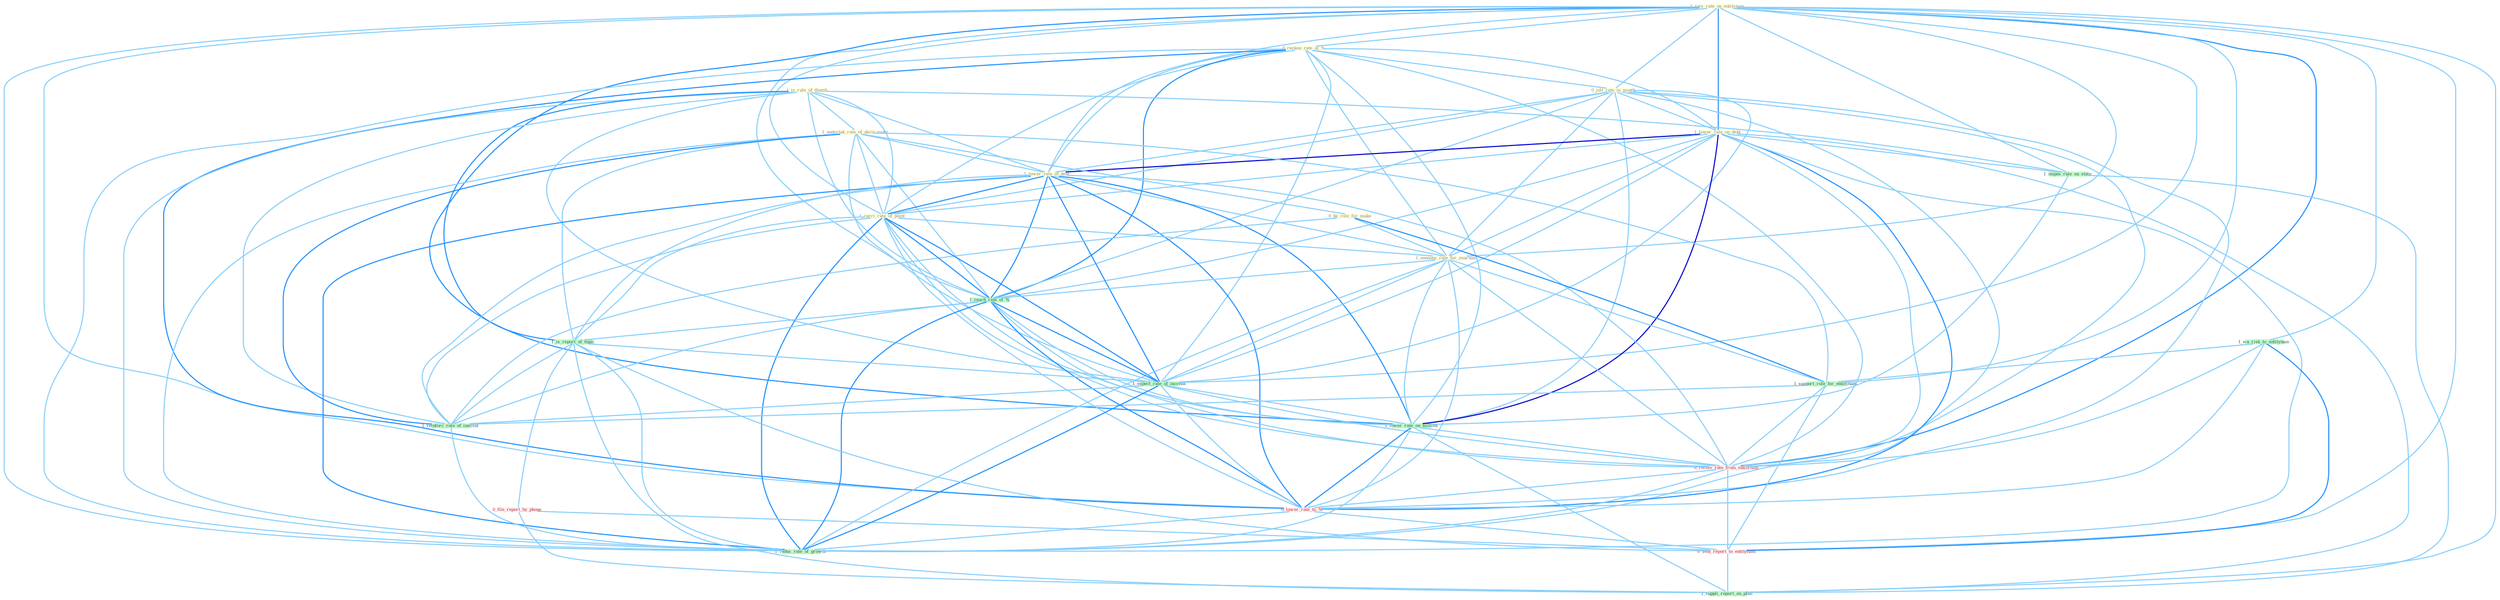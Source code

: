 Graph G{ 
    node
    [shape=polygon,style=filled,width=.5,height=.06,color="#BDFCC9",fixedsize=true,fontsize=4,
    fontcolor="#2f4f4f"];
    {node
    [color="#ffffe0", fontcolor="#8b7d6b"] "1_rais_rate_on_entitynam " "0_reckon_rate_at_% " "0_jolt_rate_in_month " "1_lower_rate_on_debt " "1_is_rule_of_thumb " "1_undertak_role_of_decis-make " "1_lower_rate_of_debt " "0_be_role_for_make " "1_carri_rate_of_point " "1_announc_rate_for_yearnum "}
{node [color="#fff0f5", fontcolor="#b22222"] "0_receiv_rate_from_entitynam " "0_file_report_by_phone " "0_lower_rate_to_% " "0_sent_report_to_entitynam "}
edge [color="#B0E2FF"];

	"1_rais_rate_on_entitynam " -- "0_reckon_rate_at_% " [w="1", color="#87cefa" ];
	"1_rais_rate_on_entitynam " -- "0_jolt_rate_in_month " [w="1", color="#87cefa" ];
	"1_rais_rate_on_entitynam " -- "1_lower_rate_on_debt " [w="2", color="#1e90ff" , len=0.8];
	"1_rais_rate_on_entitynam " -- "1_lower_rate_of_debt " [w="1", color="#87cefa" ];
	"1_rais_rate_on_entitynam " -- "1_carri_rate_of_point " [w="1", color="#87cefa" ];
	"1_rais_rate_on_entitynam " -- "1_announc_rate_for_yearnum " [w="1", color="#87cefa" ];
	"1_rais_rate_on_entitynam " -- "1_wa_risk_to_entitynam " [w="1", color="#87cefa" ];
	"1_rais_rate_on_entitynam " -- "1_impos_rule_on_state " [w="1", color="#87cefa" ];
	"1_rais_rate_on_entitynam " -- "1_support_role_for_entitynam " [w="1", color="#87cefa" ];
	"1_rais_rate_on_entitynam " -- "1_reach_rate_of_% " [w="1", color="#87cefa" ];
	"1_rais_rate_on_entitynam " -- "1_expect_rate_of_increas " [w="1", color="#87cefa" ];
	"1_rais_rate_on_entitynam " -- "1_lower_rate_on_million " [w="2", color="#1e90ff" , len=0.8];
	"1_rais_rate_on_entitynam " -- "0_receiv_rate_from_entitynam " [w="2", color="#1e90ff" , len=0.8];
	"1_rais_rate_on_entitynam " -- "0_lower_rate_to_% " [w="1", color="#87cefa" ];
	"1_rais_rate_on_entitynam " -- "0_sent_report_to_entitynam " [w="1", color="#87cefa" ];
	"1_rais_rate_on_entitynam " -- "1_suppli_report_on_plan " [w="1", color="#87cefa" ];
	"1_rais_rate_on_entitynam " -- "1_reduc_rate_of_growth " [w="1", color="#87cefa" ];
	"0_reckon_rate_at_% " -- "0_jolt_rate_in_month " [w="1", color="#87cefa" ];
	"0_reckon_rate_at_% " -- "1_lower_rate_on_debt " [w="1", color="#87cefa" ];
	"0_reckon_rate_at_% " -- "1_lower_rate_of_debt " [w="1", color="#87cefa" ];
	"0_reckon_rate_at_% " -- "1_carri_rate_of_point " [w="1", color="#87cefa" ];
	"0_reckon_rate_at_% " -- "1_announc_rate_for_yearnum " [w="1", color="#87cefa" ];
	"0_reckon_rate_at_% " -- "1_reach_rate_of_% " [w="2", color="#1e90ff" , len=0.8];
	"0_reckon_rate_at_% " -- "1_expect_rate_of_increas " [w="1", color="#87cefa" ];
	"0_reckon_rate_at_% " -- "1_lower_rate_on_million " [w="1", color="#87cefa" ];
	"0_reckon_rate_at_% " -- "0_receiv_rate_from_entitynam " [w="1", color="#87cefa" ];
	"0_reckon_rate_at_% " -- "0_lower_rate_to_% " [w="2", color="#1e90ff" , len=0.8];
	"0_reckon_rate_at_% " -- "1_reduc_rate_of_growth " [w="1", color="#87cefa" ];
	"0_jolt_rate_in_month " -- "1_lower_rate_on_debt " [w="1", color="#87cefa" ];
	"0_jolt_rate_in_month " -- "1_lower_rate_of_debt " [w="1", color="#87cefa" ];
	"0_jolt_rate_in_month " -- "1_carri_rate_of_point " [w="1", color="#87cefa" ];
	"0_jolt_rate_in_month " -- "1_announc_rate_for_yearnum " [w="1", color="#87cefa" ];
	"0_jolt_rate_in_month " -- "1_reach_rate_of_% " [w="1", color="#87cefa" ];
	"0_jolt_rate_in_month " -- "1_expect_rate_of_increas " [w="1", color="#87cefa" ];
	"0_jolt_rate_in_month " -- "1_lower_rate_on_million " [w="1", color="#87cefa" ];
	"0_jolt_rate_in_month " -- "0_receiv_rate_from_entitynam " [w="1", color="#87cefa" ];
	"0_jolt_rate_in_month " -- "0_lower_rate_to_% " [w="1", color="#87cefa" ];
	"0_jolt_rate_in_month " -- "1_reduc_rate_of_growth " [w="1", color="#87cefa" ];
	"1_lower_rate_on_debt " -- "1_lower_rate_of_debt " [w="3", color="#0000cd" , len=0.6];
	"1_lower_rate_on_debt " -- "1_carri_rate_of_point " [w="1", color="#87cefa" ];
	"1_lower_rate_on_debt " -- "1_announc_rate_for_yearnum " [w="1", color="#87cefa" ];
	"1_lower_rate_on_debt " -- "1_impos_rule_on_state " [w="1", color="#87cefa" ];
	"1_lower_rate_on_debt " -- "1_reach_rate_of_% " [w="1", color="#87cefa" ];
	"1_lower_rate_on_debt " -- "1_expect_rate_of_increas " [w="1", color="#87cefa" ];
	"1_lower_rate_on_debt " -- "1_lower_rate_on_million " [w="3", color="#0000cd" , len=0.6];
	"1_lower_rate_on_debt " -- "0_receiv_rate_from_entitynam " [w="1", color="#87cefa" ];
	"1_lower_rate_on_debt " -- "0_lower_rate_to_% " [w="2", color="#1e90ff" , len=0.8];
	"1_lower_rate_on_debt " -- "1_suppli_report_on_plan " [w="1", color="#87cefa" ];
	"1_lower_rate_on_debt " -- "1_reduc_rate_of_growth " [w="1", color="#87cefa" ];
	"1_is_rule_of_thumb " -- "1_undertak_role_of_decis-make " [w="1", color="#87cefa" ];
	"1_is_rule_of_thumb " -- "1_lower_rate_of_debt " [w="1", color="#87cefa" ];
	"1_is_rule_of_thumb " -- "1_carri_rate_of_point " [w="1", color="#87cefa" ];
	"1_is_rule_of_thumb " -- "1_impos_rule_on_state " [w="1", color="#87cefa" ];
	"1_is_rule_of_thumb " -- "1_reach_rate_of_% " [w="1", color="#87cefa" ];
	"1_is_rule_of_thumb " -- "1_is_report_of_topic " [w="2", color="#1e90ff" , len=0.8];
	"1_is_rule_of_thumb " -- "1_expect_rate_of_increas " [w="1", color="#87cefa" ];
	"1_is_rule_of_thumb " -- "1_reinforc_role_of_institut " [w="1", color="#87cefa" ];
	"1_is_rule_of_thumb " -- "1_reduc_rate_of_growth " [w="1", color="#87cefa" ];
	"1_undertak_role_of_decis-make " -- "1_lower_rate_of_debt " [w="1", color="#87cefa" ];
	"1_undertak_role_of_decis-make " -- "0_be_role_for_make " [w="1", color="#87cefa" ];
	"1_undertak_role_of_decis-make " -- "1_carri_rate_of_point " [w="1", color="#87cefa" ];
	"1_undertak_role_of_decis-make " -- "1_support_role_for_entitynam " [w="1", color="#87cefa" ];
	"1_undertak_role_of_decis-make " -- "1_reach_rate_of_% " [w="1", color="#87cefa" ];
	"1_undertak_role_of_decis-make " -- "1_is_report_of_topic " [w="1", color="#87cefa" ];
	"1_undertak_role_of_decis-make " -- "1_expect_rate_of_increas " [w="1", color="#87cefa" ];
	"1_undertak_role_of_decis-make " -- "1_reinforc_role_of_institut " [w="2", color="#1e90ff" , len=0.8];
	"1_undertak_role_of_decis-make " -- "1_reduc_rate_of_growth " [w="1", color="#87cefa" ];
	"1_lower_rate_of_debt " -- "1_carri_rate_of_point " [w="2", color="#1e90ff" , len=0.8];
	"1_lower_rate_of_debt " -- "1_announc_rate_for_yearnum " [w="1", color="#87cefa" ];
	"1_lower_rate_of_debt " -- "1_reach_rate_of_% " [w="2", color="#1e90ff" , len=0.8];
	"1_lower_rate_of_debt " -- "1_is_report_of_topic " [w="1", color="#87cefa" ];
	"1_lower_rate_of_debt " -- "1_expect_rate_of_increas " [w="2", color="#1e90ff" , len=0.8];
	"1_lower_rate_of_debt " -- "1_reinforc_role_of_institut " [w="1", color="#87cefa" ];
	"1_lower_rate_of_debt " -- "1_lower_rate_on_million " [w="2", color="#1e90ff" , len=0.8];
	"1_lower_rate_of_debt " -- "0_receiv_rate_from_entitynam " [w="1", color="#87cefa" ];
	"1_lower_rate_of_debt " -- "0_lower_rate_to_% " [w="2", color="#1e90ff" , len=0.8];
	"1_lower_rate_of_debt " -- "1_reduc_rate_of_growth " [w="2", color="#1e90ff" , len=0.8];
	"0_be_role_for_make " -- "1_announc_rate_for_yearnum " [w="1", color="#87cefa" ];
	"0_be_role_for_make " -- "1_support_role_for_entitynam " [w="2", color="#1e90ff" , len=0.8];
	"0_be_role_for_make " -- "1_reinforc_role_of_institut " [w="1", color="#87cefa" ];
	"1_carri_rate_of_point " -- "1_announc_rate_for_yearnum " [w="1", color="#87cefa" ];
	"1_carri_rate_of_point " -- "1_reach_rate_of_% " [w="2", color="#1e90ff" , len=0.8];
	"1_carri_rate_of_point " -- "1_is_report_of_topic " [w="1", color="#87cefa" ];
	"1_carri_rate_of_point " -- "1_expect_rate_of_increas " [w="2", color="#1e90ff" , len=0.8];
	"1_carri_rate_of_point " -- "1_reinforc_role_of_institut " [w="1", color="#87cefa" ];
	"1_carri_rate_of_point " -- "1_lower_rate_on_million " [w="1", color="#87cefa" ];
	"1_carri_rate_of_point " -- "0_receiv_rate_from_entitynam " [w="1", color="#87cefa" ];
	"1_carri_rate_of_point " -- "0_lower_rate_to_% " [w="1", color="#87cefa" ];
	"1_carri_rate_of_point " -- "1_reduc_rate_of_growth " [w="2", color="#1e90ff" , len=0.8];
	"1_announc_rate_for_yearnum " -- "1_support_role_for_entitynam " [w="1", color="#87cefa" ];
	"1_announc_rate_for_yearnum " -- "1_reach_rate_of_% " [w="1", color="#87cefa" ];
	"1_announc_rate_for_yearnum " -- "1_expect_rate_of_increas " [w="1", color="#87cefa" ];
	"1_announc_rate_for_yearnum " -- "1_lower_rate_on_million " [w="1", color="#87cefa" ];
	"1_announc_rate_for_yearnum " -- "0_receiv_rate_from_entitynam " [w="1", color="#87cefa" ];
	"1_announc_rate_for_yearnum " -- "0_lower_rate_to_% " [w="1", color="#87cefa" ];
	"1_announc_rate_for_yearnum " -- "1_reduc_rate_of_growth " [w="1", color="#87cefa" ];
	"1_wa_risk_to_entitynam " -- "1_support_role_for_entitynam " [w="1", color="#87cefa" ];
	"1_wa_risk_to_entitynam " -- "0_receiv_rate_from_entitynam " [w="1", color="#87cefa" ];
	"1_wa_risk_to_entitynam " -- "0_lower_rate_to_% " [w="1", color="#87cefa" ];
	"1_wa_risk_to_entitynam " -- "0_sent_report_to_entitynam " [w="2", color="#1e90ff" , len=0.8];
	"1_impos_rule_on_state " -- "1_lower_rate_on_million " [w="1", color="#87cefa" ];
	"1_impos_rule_on_state " -- "1_suppli_report_on_plan " [w="1", color="#87cefa" ];
	"1_support_role_for_entitynam " -- "1_reinforc_role_of_institut " [w="1", color="#87cefa" ];
	"1_support_role_for_entitynam " -- "0_receiv_rate_from_entitynam " [w="1", color="#87cefa" ];
	"1_support_role_for_entitynam " -- "0_sent_report_to_entitynam " [w="1", color="#87cefa" ];
	"1_reach_rate_of_% " -- "1_is_report_of_topic " [w="1", color="#87cefa" ];
	"1_reach_rate_of_% " -- "1_expect_rate_of_increas " [w="2", color="#1e90ff" , len=0.8];
	"1_reach_rate_of_% " -- "1_reinforc_role_of_institut " [w="1", color="#87cefa" ];
	"1_reach_rate_of_% " -- "1_lower_rate_on_million " [w="1", color="#87cefa" ];
	"1_reach_rate_of_% " -- "0_receiv_rate_from_entitynam " [w="1", color="#87cefa" ];
	"1_reach_rate_of_% " -- "0_lower_rate_to_% " [w="2", color="#1e90ff" , len=0.8];
	"1_reach_rate_of_% " -- "1_reduc_rate_of_growth " [w="2", color="#1e90ff" , len=0.8];
	"1_is_report_of_topic " -- "1_expect_rate_of_increas " [w="1", color="#87cefa" ];
	"1_is_report_of_topic " -- "1_reinforc_role_of_institut " [w="1", color="#87cefa" ];
	"1_is_report_of_topic " -- "0_file_report_by_phone " [w="1", color="#87cefa" ];
	"1_is_report_of_topic " -- "0_sent_report_to_entitynam " [w="1", color="#87cefa" ];
	"1_is_report_of_topic " -- "1_suppli_report_on_plan " [w="1", color="#87cefa" ];
	"1_is_report_of_topic " -- "1_reduc_rate_of_growth " [w="1", color="#87cefa" ];
	"1_expect_rate_of_increas " -- "1_reinforc_role_of_institut " [w="1", color="#87cefa" ];
	"1_expect_rate_of_increas " -- "1_lower_rate_on_million " [w="1", color="#87cefa" ];
	"1_expect_rate_of_increas " -- "0_receiv_rate_from_entitynam " [w="1", color="#87cefa" ];
	"1_expect_rate_of_increas " -- "0_lower_rate_to_% " [w="1", color="#87cefa" ];
	"1_expect_rate_of_increas " -- "1_reduc_rate_of_growth " [w="2", color="#1e90ff" , len=0.8];
	"1_reinforc_role_of_institut " -- "1_reduc_rate_of_growth " [w="1", color="#87cefa" ];
	"1_lower_rate_on_million " -- "0_receiv_rate_from_entitynam " [w="1", color="#87cefa" ];
	"1_lower_rate_on_million " -- "0_lower_rate_to_% " [w="2", color="#1e90ff" , len=0.8];
	"1_lower_rate_on_million " -- "1_suppli_report_on_plan " [w="1", color="#87cefa" ];
	"1_lower_rate_on_million " -- "1_reduc_rate_of_growth " [w="1", color="#87cefa" ];
	"0_receiv_rate_from_entitynam " -- "0_lower_rate_to_% " [w="1", color="#87cefa" ];
	"0_receiv_rate_from_entitynam " -- "0_sent_report_to_entitynam " [w="1", color="#87cefa" ];
	"0_receiv_rate_from_entitynam " -- "1_reduc_rate_of_growth " [w="1", color="#87cefa" ];
	"0_file_report_by_phone " -- "0_sent_report_to_entitynam " [w="1", color="#87cefa" ];
	"0_file_report_by_phone " -- "1_suppli_report_on_plan " [w="1", color="#87cefa" ];
	"0_lower_rate_to_% " -- "0_sent_report_to_entitynam " [w="1", color="#87cefa" ];
	"0_lower_rate_to_% " -- "1_reduc_rate_of_growth " [w="1", color="#87cefa" ];
	"0_sent_report_to_entitynam " -- "1_suppli_report_on_plan " [w="1", color="#87cefa" ];
}